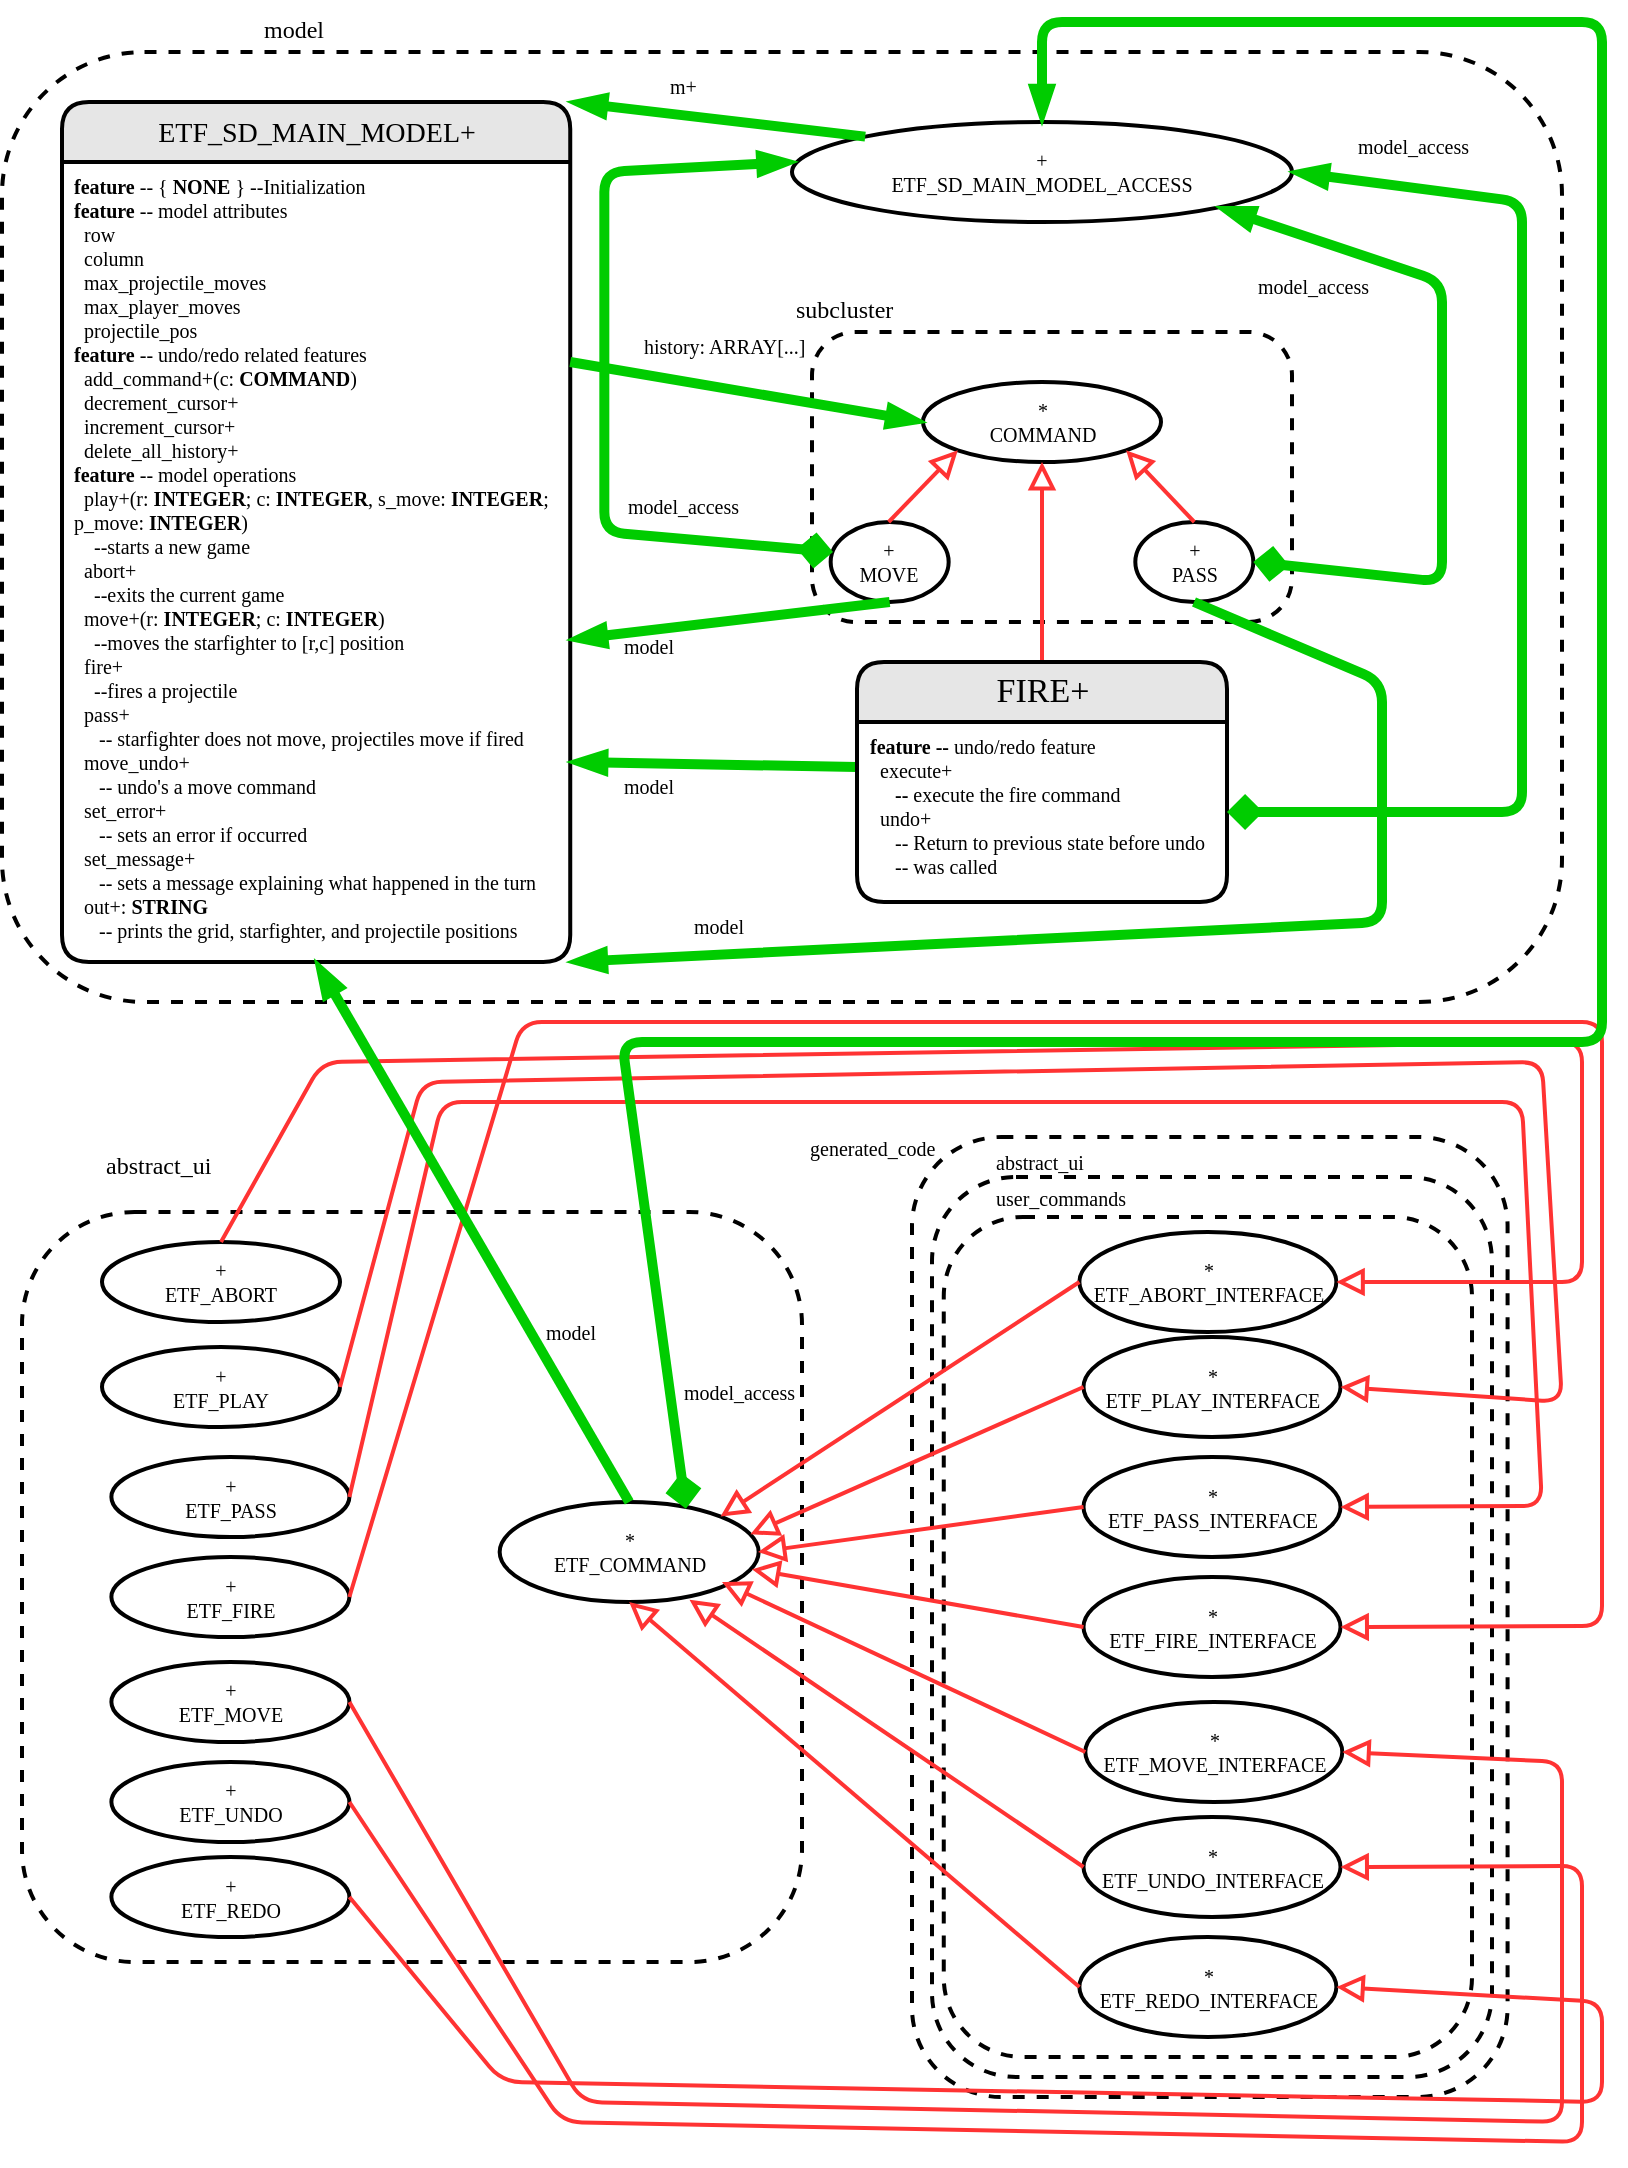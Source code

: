 <mxfile version="13.9.1" type="device"><diagram id="R9A3FTlFRfkpShbWc4T2" name="Page-1"><mxGraphModel dx="2044" dy="866" grid="1" gridSize="10" guides="1" tooltips="1" connect="1" arrows="1" fold="1" page="1" pageScale="1" pageWidth="850" pageHeight="1100" math="0" shadow="0"><root><mxCell id="0"/><mxCell id="1" parent="0"/><mxCell id="V9C-ELiQZpb1FgGehEXT-1" value="" style="rounded=1;whiteSpace=wrap;html=1;fontSize=10;dashed=1;strokeWidth=2;" parent="1" vertex="1"><mxGeometry x="30" y="35" width="780" height="475" as="geometry"/></mxCell><mxCell id="V9C-ELiQZpb1FgGehEXT-2" value="model" style="text;html=1;fontSize=12;fontFamily=Verdena;" parent="1" vertex="1"><mxGeometry x="159.247" y="10" width="70" height="25" as="geometry"/></mxCell><mxCell id="V9C-ELiQZpb1FgGehEXT-3" value="" style="rounded=1;whiteSpace=wrap;html=1;fontSize=10;dashed=1;strokeWidth=2;" parent="1" vertex="1"><mxGeometry x="40" y="615" width="390" height="375" as="geometry"/></mxCell><mxCell id="V9C-ELiQZpb1FgGehEXT-4" value="abstract_ui" style="text;html=1;fontSize=12;fontFamily=Verdena;" parent="1" vertex="1"><mxGeometry x="79.997" y="577.5" width="70" height="25" as="geometry"/></mxCell><mxCell id="m0fux7LGVr1htodBdYTb-2" value="*&lt;br&gt;ETF_COMMAND" style="ellipse;whiteSpace=wrap;html=1;rounded=1;fontSize=10;fontFamily=Verdena;strokeWidth=2;" parent="1" vertex="1"><mxGeometry x="278.83" y="760" width="129.5" height="50" as="geometry"/></mxCell><mxCell id="m0fux7LGVr1htodBdYTb-3" value="+&lt;br&gt;ETF_PASS" style="ellipse;whiteSpace=wrap;html=1;rounded=1;fontSize=10;fontFamily=Verdena;strokeWidth=2;" parent="1" vertex="1"><mxGeometry x="84.69" y="737.5" width="119" height="40" as="geometry"/></mxCell><mxCell id="m0fux7LGVr1htodBdYTb-4" value="+&lt;br&gt;ETF_FIRE" style="ellipse;whiteSpace=wrap;html=1;rounded=1;fontSize=10;fontFamily=Verdena;strokeWidth=2;" parent="1" vertex="1"><mxGeometry x="84.69" y="787.5" width="119" height="40" as="geometry"/></mxCell><mxCell id="m0fux7LGVr1htodBdYTb-5" value="+&lt;br&gt;ETF_MOVE" style="ellipse;whiteSpace=wrap;html=1;rounded=1;fontSize=10;fontFamily=Verdena;strokeWidth=2;" parent="1" vertex="1"><mxGeometry x="84.69" y="840" width="119" height="40" as="geometry"/></mxCell><mxCell id="m0fux7LGVr1htodBdYTb-6" value="+&lt;br&gt;ETF_PLAY" style="ellipse;whiteSpace=wrap;html=1;rounded=1;fontSize=10;fontFamily=Verdena;strokeWidth=2;" parent="1" vertex="1"><mxGeometry x="80.0" y="682.5" width="119" height="40" as="geometry"/></mxCell><mxCell id="m0fux7LGVr1htodBdYTb-7" value="+&lt;br&gt;ETF_ABORT" style="ellipse;whiteSpace=wrap;html=1;rounded=1;fontSize=10;fontFamily=Verdena;strokeWidth=2;" parent="1" vertex="1"><mxGeometry x="80" y="630" width="119" height="40" as="geometry"/></mxCell><mxCell id="m0fux7LGVr1htodBdYTb-29" value="+&lt;br&gt;ETF_SD_MAIN_MODEL_ACCESS" style="ellipse;whiteSpace=wrap;html=1;rounded=1;fontSize=10;fontFamily=Verdena;strokeWidth=2;" parent="1" vertex="1"><mxGeometry x="425.0" y="70" width="250" height="50" as="geometry"/></mxCell><mxCell id="m0fux7LGVr1htodBdYTb-30" value="&lt;font style=&quot;font-size: 14px&quot;&gt;ETF_SD_MAIN_MODEL+&lt;/font&gt;" style="swimlane;html=1;childLayout=stackLayout;horizontal=1;startSize=30;horizontalStack=0;fillColor=#E6E6E6;fontColor=#000000;rounded=1;fontSize=17;fontStyle=0;strokeWidth=2;resizeParent=0;resizeLast=1;shadow=0;dashed=0;align=center;fontFamily=Verdena;" parent="1" vertex="1"><mxGeometry x="60" y="60" width="254.12" height="430" as="geometry"/></mxCell><mxCell id="m0fux7LGVr1htodBdYTb-31" value="&lt;b&gt;feature&lt;/b&gt; -- { &lt;b&gt;NONE&lt;/b&gt; } --Initialization&lt;br&gt;&lt;b&gt;feature&lt;/b&gt; -- model attributes&lt;br&gt;&amp;nbsp; row&lt;br&gt;&amp;nbsp; column&lt;br&gt;&amp;nbsp; max_projectile_moves&lt;br&gt;&amp;nbsp; max_player_moves&lt;br&gt;&amp;nbsp; projectile_pos&lt;br&gt;&lt;b&gt;feature&lt;/b&gt; -- undo/redo related features&lt;br&gt;&amp;nbsp; add_command+(c: &lt;b&gt;COMMAND&lt;/b&gt;)&lt;br&gt;&amp;nbsp; decrement_cursor+&lt;br&gt;&amp;nbsp; increment_cursor+&lt;br&gt;&amp;nbsp; delete_all_history+&lt;br&gt;&lt;b&gt;feature&lt;/b&gt; -- model operations&lt;br&gt;&amp;nbsp; play+(r: &lt;b&gt;INTEGER&lt;/b&gt;; c: &lt;b&gt;INTEGER&lt;/b&gt;, s_move: &lt;b&gt;INTEGER&lt;/b&gt;; p_move: &lt;b&gt;INTEGER&lt;/b&gt;)&lt;br&gt;&amp;nbsp; &amp;nbsp; --starts a new game&lt;br&gt;&amp;nbsp; abort+&amp;nbsp;&lt;br&gt;&amp;nbsp; &amp;nbsp; --exits the current game&lt;br&gt;&amp;nbsp; move+(r: &lt;b&gt;INTEGER&lt;/b&gt;; c: &lt;b&gt;INTEGER&lt;/b&gt;)&lt;br&gt;&amp;nbsp; &amp;nbsp; --moves the starfighter to [r,c] position&lt;br&gt;&amp;nbsp; fire+&lt;br&gt;&amp;nbsp; &amp;nbsp; --fires a projectile&lt;br&gt;&amp;nbsp; pass+&lt;br&gt;&amp;nbsp; &amp;nbsp; &amp;nbsp;-- starfighter does not move, projectiles move if fired&lt;br&gt;&amp;nbsp; move_undo+&lt;br&gt;&amp;nbsp; &amp;nbsp; &amp;nbsp;-- undo's a move command&lt;br&gt;&amp;nbsp; set_error+&lt;br&gt;&amp;nbsp; &amp;nbsp; &amp;nbsp;-- sets an error if occurred&lt;br&gt;&amp;nbsp; set_message+&lt;br&gt;&amp;nbsp; &amp;nbsp; &amp;nbsp;-- sets a message explaining what happened in the turn&lt;br&gt;&amp;nbsp; out+: &lt;b&gt;STRING&lt;/b&gt;&lt;br&gt;&amp;nbsp; &amp;nbsp; &amp;nbsp;-- prints the grid, starfighter, and projectile positions" style="whiteSpace=wrap;html=1;align=left;strokeColor=none;fillColor=none;spacingLeft=4;fontSize=10;verticalAlign=top;resizable=0;rotatable=0;part=1;fontFamily=Verdena;" parent="m0fux7LGVr1htodBdYTb-30" vertex="1"><mxGeometry y="30" width="254.12" height="400" as="geometry"/></mxCell><mxCell id="awIWrvkbxe2_S8IBNcu9-1" value="" style="rounded=1;whiteSpace=wrap;html=1;fontSize=10;dashed=1;strokeWidth=2;" parent="1" vertex="1"><mxGeometry x="435" y="175" width="240" height="145" as="geometry"/></mxCell><mxCell id="awIWrvkbxe2_S8IBNcu9-2" value="&lt;span style=&quot;font-size: 12px&quot;&gt;subcluster&lt;/span&gt;" style="text;html=1;fontSize=10;fontFamily=Verdena;" parent="1" vertex="1"><mxGeometry x="424.997" y="150" width="70" height="25" as="geometry"/></mxCell><mxCell id="bXgk-EsyKpabEpJNCIuS-1" value="" style="rounded=1;whiteSpace=wrap;html=1;fontSize=10;dashed=1;strokeWidth=2;" parent="1" vertex="1"><mxGeometry x="485" y="577.5" width="297.79" height="480" as="geometry"/></mxCell><mxCell id="bXgk-EsyKpabEpJNCIuS-2" value="generated_code" style="text;html=1;fontSize=10;fontFamily=Verdena;" parent="1" vertex="1"><mxGeometry x="431.657" y="570.5" width="70" height="25" as="geometry"/></mxCell><mxCell id="bXgk-EsyKpabEpJNCIuS-3" value="" style="rounded=1;whiteSpace=wrap;html=1;fontSize=10;dashed=1;strokeWidth=2;" parent="1" vertex="1"><mxGeometry x="495" y="597.5" width="280" height="450" as="geometry"/></mxCell><mxCell id="bXgk-EsyKpabEpJNCIuS-4" value="abstract_ui" style="text;html=1;fontSize=10;fontFamily=Verdena;" parent="1" vertex="1"><mxGeometry x="524.997" y="577.5" width="70" height="25" as="geometry"/></mxCell><mxCell id="bXgk-EsyKpabEpJNCIuS-5" value="" style="rounded=1;whiteSpace=wrap;html=1;fontSize=10;dashed=1;strokeWidth=2;" parent="1" vertex="1"><mxGeometry x="500.88" y="617.5" width="264.12" height="420" as="geometry"/></mxCell><mxCell id="bXgk-EsyKpabEpJNCIuS-6" value="user_commands" style="text;html=1;fontSize=10;fontFamily=Verdena;" parent="1" vertex="1"><mxGeometry x="524.997" y="595.5" width="70" height="25" as="geometry"/></mxCell><mxCell id="m0fux7LGVr1htodBdYTb-13" value="*&lt;br&gt;ETF_PLAY_INTERFACE" style="ellipse;whiteSpace=wrap;html=1;rounded=1;fontSize=10;fontFamily=Verdena;strokeWidth=2;" parent="1" vertex="1"><mxGeometry x="570.75" y="677.5" width="128.5" height="50" as="geometry"/></mxCell><mxCell id="m0fux7LGVr1htodBdYTb-14" value="*&lt;br&gt;ETF_PASS_INTERFACE" style="ellipse;whiteSpace=wrap;html=1;rounded=1;fontSize=10;fontFamily=Verdena;strokeWidth=2;" parent="1" vertex="1"><mxGeometry x="570.75" y="737.5" width="128.5" height="50" as="geometry"/></mxCell><mxCell id="m0fux7LGVr1htodBdYTb-15" value="*&lt;br&gt;ETF_FIRE_INTERFACE" style="ellipse;whiteSpace=wrap;html=1;rounded=1;fontSize=10;fontFamily=Verdena;strokeWidth=2;" parent="1" vertex="1"><mxGeometry x="570.75" y="797.5" width="128.5" height="50" as="geometry"/></mxCell><mxCell id="m0fux7LGVr1htodBdYTb-16" value="*&lt;br&gt;ETF_MOVE_INTERFACE" style="ellipse;whiteSpace=wrap;html=1;rounded=1;fontSize=10;fontFamily=Verdena;strokeWidth=2;" parent="1" vertex="1"><mxGeometry x="571.66" y="860" width="128.5" height="50" as="geometry"/></mxCell><mxCell id="m0fux7LGVr1htodBdYTb-17" value="*&lt;br&gt;ETF_ABORT_INTERFACE" style="ellipse;whiteSpace=wrap;html=1;rounded=1;fontSize=10;fontFamily=Verdena;strokeWidth=2;" parent="1" vertex="1"><mxGeometry x="568.69" y="625" width="128.5" height="50" as="geometry"/></mxCell><mxCell id="bXgk-EsyKpabEpJNCIuS-18" value="+&lt;br&gt;ETF_UNDO" style="ellipse;whiteSpace=wrap;html=1;rounded=1;fontSize=10;fontFamily=Verdena;strokeWidth=2;" parent="1" vertex="1"><mxGeometry x="84.69" y="890" width="119" height="40" as="geometry"/></mxCell><mxCell id="bXgk-EsyKpabEpJNCIuS-19" value="+&lt;br&gt;ETF_REDO" style="ellipse;whiteSpace=wrap;html=1;rounded=1;fontSize=10;fontFamily=Verdena;strokeWidth=2;" parent="1" vertex="1"><mxGeometry x="84.69" y="937.5" width="119" height="40" as="geometry"/></mxCell><mxCell id="bXgk-EsyKpabEpJNCIuS-22" value="*&lt;br&gt;ETF_UNDO_INTERFACE" style="ellipse;whiteSpace=wrap;html=1;rounded=1;fontSize=10;fontFamily=Verdena;strokeWidth=2;" parent="1" vertex="1"><mxGeometry x="570.75" y="917.5" width="128.5" height="50" as="geometry"/></mxCell><mxCell id="bXgk-EsyKpabEpJNCIuS-25" value="*&lt;br&gt;ETF_REDO_INTERFACE" style="ellipse;whiteSpace=wrap;html=1;rounded=1;fontSize=10;fontFamily=Verdena;strokeWidth=2;" parent="1" vertex="1"><mxGeometry x="568.69" y="977.5" width="128.5" height="50" as="geometry"/></mxCell><mxCell id="pKTRzrPi6Qyf24ota65P-1" value="*&lt;br&gt;COMMAND" style="ellipse;whiteSpace=wrap;html=1;rounded=1;fontSize=10;fontFamily=Verdena;strokeWidth=2;" vertex="1" parent="1"><mxGeometry x="490.5" y="200" width="119" height="40" as="geometry"/></mxCell><mxCell id="pKTRzrPi6Qyf24ota65P-3" value="+&lt;br&gt;PASS" style="ellipse;whiteSpace=wrap;html=1;rounded=1;fontSize=10;fontFamily=Verdena;strokeWidth=2;" vertex="1" parent="1"><mxGeometry x="596.66" y="270" width="59" height="40" as="geometry"/></mxCell><mxCell id="pKTRzrPi6Qyf24ota65P-4" value="+&lt;br&gt;MOVE" style="ellipse;whiteSpace=wrap;html=1;rounded=1;fontSize=10;fontFamily=Verdena;strokeWidth=2;" vertex="1" parent="1"><mxGeometry x="444.33" y="270" width="59" height="40" as="geometry"/></mxCell><mxCell id="pKTRzrPi6Qyf24ota65P-6" value="" style="endArrow=block;html=1;strokeColor=#FF3333;strokeWidth=2;endFill=0;endSize=9;entryX=0;entryY=1;entryDx=0;entryDy=0;" edge="1" parent="1" target="pKTRzrPi6Qyf24ota65P-1"><mxGeometry width="50" height="50" relative="1" as="geometry"><mxPoint x="473.33" y="270" as="sourcePoint"/><mxPoint x="473.33" y="210" as="targetPoint"/></mxGeometry></mxCell><mxCell id="pKTRzrPi6Qyf24ota65P-7" value="" style="endArrow=block;html=1;strokeColor=#FF3333;strokeWidth=2;endFill=0;endSize=9;entryX=0.5;entryY=1;entryDx=0;entryDy=0;exitX=0.5;exitY=0;exitDx=0;exitDy=0;" edge="1" parent="1" source="pKTRzrPi6Qyf24ota65P-52" target="pKTRzrPi6Qyf24ota65P-1"><mxGeometry width="50" height="50" relative="1" as="geometry"><mxPoint x="465" y="340" as="sourcePoint"/><mxPoint x="440" y="210" as="targetPoint"/></mxGeometry></mxCell><mxCell id="pKTRzrPi6Qyf24ota65P-8" value="" style="endArrow=block;html=1;strokeColor=#FF3333;strokeWidth=2;endFill=0;endSize=9;entryX=1;entryY=1;entryDx=0;entryDy=0;exitX=0.5;exitY=0;exitDx=0;exitDy=0;" edge="1" parent="1" source="pKTRzrPi6Qyf24ota65P-3" target="pKTRzrPi6Qyf24ota65P-1"><mxGeometry width="50" height="50" relative="1" as="geometry"><mxPoint x="635" y="270" as="sourcePoint"/><mxPoint x="635" y="210" as="targetPoint"/></mxGeometry></mxCell><mxCell id="pKTRzrPi6Qyf24ota65P-14" value="" style="endArrow=block;html=1;strokeColor=#FF3333;strokeWidth=2;endFill=0;endSize=9;exitX=0.5;exitY=0;exitDx=0;exitDy=0;entryX=1;entryY=0.5;entryDx=0;entryDy=0;" edge="1" parent="1" source="m0fux7LGVr1htodBdYTb-7" target="m0fux7LGVr1htodBdYTb-17"><mxGeometry width="50" height="50" relative="1" as="geometry"><mxPoint x="200" y="600" as="sourcePoint"/><mxPoint x="820" y="660" as="targetPoint"/><Array as="points"><mxPoint x="190" y="540"/><mxPoint x="820" y="530"/><mxPoint x="820" y="650"/></Array></mxGeometry></mxCell><mxCell id="pKTRzrPi6Qyf24ota65P-16" value="" style="endArrow=block;html=1;strokeColor=#FF3333;strokeWidth=2;endFill=0;endSize=9;exitX=1;exitY=0.5;exitDx=0;exitDy=0;entryX=1;entryY=0.5;entryDx=0;entryDy=0;" edge="1" parent="1" source="m0fux7LGVr1htodBdYTb-6" target="m0fux7LGVr1htodBdYTb-13"><mxGeometry width="50" height="50" relative="1" as="geometry"><mxPoint x="50" y="600" as="sourcePoint"/><mxPoint x="800" y="750" as="targetPoint"/><Array as="points"><mxPoint x="240" y="550"/><mxPoint x="800" y="540"/><mxPoint x="810" y="710"/></Array></mxGeometry></mxCell><mxCell id="pKTRzrPi6Qyf24ota65P-17" value="" style="endArrow=block;html=1;strokeColor=#FF3333;strokeWidth=2;endFill=0;endSize=9;exitX=1;exitY=0.5;exitDx=0;exitDy=0;entryX=1;entryY=0.5;entryDx=0;entryDy=0;" edge="1" parent="1" source="m0fux7LGVr1htodBdYTb-3" target="m0fux7LGVr1htodBdYTb-14"><mxGeometry width="50" height="50" relative="1" as="geometry"><mxPoint x="400" y="630" as="sourcePoint"/><mxPoint x="800" y="800" as="targetPoint"/><Array as="points"><mxPoint x="250" y="560"/><mxPoint x="790" y="560"/><mxPoint x="800" y="762"/></Array></mxGeometry></mxCell><mxCell id="pKTRzrPi6Qyf24ota65P-18" value="" style="endArrow=block;html=1;strokeColor=#FF3333;strokeWidth=2;endFill=0;endSize=9;exitX=1;exitY=0.5;exitDx=0;exitDy=0;entryX=1;entryY=0.5;entryDx=0;entryDy=0;" edge="1" parent="1" source="m0fux7LGVr1htodBdYTb-4" target="m0fux7LGVr1htodBdYTb-15"><mxGeometry width="50" height="50" relative="1" as="geometry"><mxPoint x="260" y="800" as="sourcePoint"/><mxPoint x="810" y="880" as="targetPoint"/><Array as="points"><mxPoint x="290" y="520"/><mxPoint x="830" y="520"/><mxPoint x="830" y="822"/></Array></mxGeometry></mxCell><mxCell id="pKTRzrPi6Qyf24ota65P-19" value="" style="endArrow=block;html=1;strokeColor=#FF3333;strokeWidth=2;endFill=0;endSize=9;exitX=1;exitY=0.5;exitDx=0;exitDy=0;entryX=1;entryY=0.5;entryDx=0;entryDy=0;" edge="1" parent="1" source="m0fux7LGVr1htodBdYTb-5" target="m0fux7LGVr1htodBdYTb-16"><mxGeometry width="50" height="50" relative="1" as="geometry"><mxPoint x="290" y="900" as="sourcePoint"/><mxPoint x="830" y="880" as="targetPoint"/><Array as="points"><mxPoint x="320" y="1060"/><mxPoint x="810" y="1070"/><mxPoint x="810" y="890"/></Array></mxGeometry></mxCell><mxCell id="pKTRzrPi6Qyf24ota65P-20" value="" style="endArrow=block;html=1;strokeColor=#FF3333;strokeWidth=2;endFill=0;endSize=9;exitX=1;exitY=0.5;exitDx=0;exitDy=0;entryX=1;entryY=0.5;entryDx=0;entryDy=0;" edge="1" parent="1" source="bXgk-EsyKpabEpJNCIuS-18" target="bXgk-EsyKpabEpJNCIuS-22"><mxGeometry width="50" height="50" relative="1" as="geometry"><mxPoint x="240" y="1080" as="sourcePoint"/><mxPoint x="820" y="920" as="targetPoint"/><Array as="points"><mxPoint x="310" y="1070"/><mxPoint x="820" y="1080"/><mxPoint x="820" y="942"/></Array></mxGeometry></mxCell><mxCell id="pKTRzrPi6Qyf24ota65P-21" value="" style="endArrow=block;html=1;strokeColor=#FF3333;strokeWidth=2;endFill=0;endSize=9;exitX=1;exitY=0.5;exitDx=0;exitDy=0;entryX=1;entryY=0.5;entryDx=0;entryDy=0;" edge="1" parent="1" source="bXgk-EsyKpabEpJNCIuS-19" target="bXgk-EsyKpabEpJNCIuS-25"><mxGeometry width="50" height="50" relative="1" as="geometry"><mxPoint x="230" y="1060" as="sourcePoint"/><mxPoint x="830" y="990" as="targetPoint"/><Array as="points"><mxPoint x="280" y="1050"/><mxPoint x="830" y="1060"/><mxPoint x="830" y="1010"/></Array></mxGeometry></mxCell><mxCell id="pKTRzrPi6Qyf24ota65P-22" value="" style="endArrow=block;html=1;strokeColor=#FF3333;strokeWidth=2;endFill=0;endSize=9;exitX=0;exitY=0.5;exitDx=0;exitDy=0;entryX=1;entryY=0;entryDx=0;entryDy=0;" edge="1" parent="1" source="m0fux7LGVr1htodBdYTb-17" target="m0fux7LGVr1htodBdYTb-2"><mxGeometry width="50" height="50" relative="1" as="geometry"><mxPoint x="460" y="780" as="sourcePoint"/><mxPoint x="460" y="720" as="targetPoint"/></mxGeometry></mxCell><mxCell id="pKTRzrPi6Qyf24ota65P-23" value="" style="endArrow=block;html=1;strokeColor=#FF3333;strokeWidth=2;endFill=0;endSize=9;entryX=0.968;entryY=0.323;entryDx=0;entryDy=0;exitX=0;exitY=0.5;exitDx=0;exitDy=0;entryPerimeter=0;" edge="1" parent="1" source="m0fux7LGVr1htodBdYTb-13" target="m0fux7LGVr1htodBdYTb-2"><mxGeometry width="50" height="50" relative="1" as="geometry"><mxPoint x="540" y="790" as="sourcePoint"/><mxPoint x="540" y="730" as="targetPoint"/></mxGeometry></mxCell><mxCell id="pKTRzrPi6Qyf24ota65P-24" value="" style="endArrow=block;html=1;strokeColor=#FF3333;strokeWidth=2;endFill=0;endSize=9;exitX=0;exitY=0.5;exitDx=0;exitDy=0;" edge="1" parent="1" source="m0fux7LGVr1htodBdYTb-14"><mxGeometry width="50" height="50" relative="1" as="geometry"><mxPoint x="550" y="820" as="sourcePoint"/><mxPoint x="408" y="785" as="targetPoint"/></mxGeometry></mxCell><mxCell id="pKTRzrPi6Qyf24ota65P-25" value="" style="endArrow=block;html=1;strokeColor=#FF3333;strokeWidth=2;endFill=0;endSize=9;exitX=0;exitY=0.5;exitDx=0;exitDy=0;entryX=0.974;entryY=0.673;entryDx=0;entryDy=0;entryPerimeter=0;" edge="1" parent="1" source="m0fux7LGVr1htodBdYTb-15" target="m0fux7LGVr1htodBdYTb-2"><mxGeometry width="50" height="50" relative="1" as="geometry"><mxPoint x="520" y="850" as="sourcePoint"/><mxPoint x="520" y="790" as="targetPoint"/></mxGeometry></mxCell><mxCell id="pKTRzrPi6Qyf24ota65P-26" value="" style="endArrow=block;html=1;strokeColor=#FF3333;strokeWidth=2;endFill=0;endSize=9;exitX=0;exitY=0.5;exitDx=0;exitDy=0;" edge="1" parent="1" source="m0fux7LGVr1htodBdYTb-16"><mxGeometry width="50" height="50" relative="1" as="geometry"><mxPoint x="520" y="910" as="sourcePoint"/><mxPoint x="390" y="800" as="targetPoint"/></mxGeometry></mxCell><mxCell id="pKTRzrPi6Qyf24ota65P-27" value="" style="endArrow=block;html=1;strokeColor=#FF3333;strokeWidth=2;endFill=0;endSize=9;exitX=0;exitY=0.5;exitDx=0;exitDy=0;entryX=0.733;entryY=0.978;entryDx=0;entryDy=0;entryPerimeter=0;" edge="1" parent="1" source="bXgk-EsyKpabEpJNCIuS-22" target="m0fux7LGVr1htodBdYTb-2"><mxGeometry width="50" height="50" relative="1" as="geometry"><mxPoint x="520" y="950" as="sourcePoint"/><mxPoint x="520" y="890" as="targetPoint"/></mxGeometry></mxCell><mxCell id="pKTRzrPi6Qyf24ota65P-28" value="" style="endArrow=block;html=1;strokeColor=#FF3333;strokeWidth=2;endFill=0;endSize=9;exitX=0;exitY=0.5;exitDx=0;exitDy=0;entryX=0.5;entryY=1;entryDx=0;entryDy=0;" edge="1" parent="1" source="bXgk-EsyKpabEpJNCIuS-25" target="m0fux7LGVr1htodBdYTb-2"><mxGeometry width="50" height="50" relative="1" as="geometry"><mxPoint x="520" y="980" as="sourcePoint"/><mxPoint x="520" y="920" as="targetPoint"/></mxGeometry></mxCell><mxCell id="pKTRzrPi6Qyf24ota65P-29" value="" style="endArrow=blockThin;html=1;strokeColor=#00CC00;strokeWidth=5;endFill=1;entryX=0.5;entryY=1;entryDx=0;entryDy=0;exitX=0.5;exitY=0;exitDx=0;exitDy=0;" edge="1" parent="1" source="m0fux7LGVr1htodBdYTb-2" target="m0fux7LGVr1htodBdYTb-31"><mxGeometry width="50" height="50" relative="1" as="geometry"><mxPoint x="300" y="695" as="sourcePoint"/><mxPoint x="440" y="695" as="targetPoint"/></mxGeometry></mxCell><mxCell id="pKTRzrPi6Qyf24ota65P-30" value="model" style="text;html=1;fontSize=10;fontFamily=Verdena;" vertex="1" parent="1"><mxGeometry x="300" y="662.5" width="31.17" height="20" as="geometry"/></mxCell><mxCell id="pKTRzrPi6Qyf24ota65P-32" value="" style="endArrow=blockThin;html=1;strokeColor=#00CC00;strokeWidth=5;endFill=1;exitX=0.5;exitY=1;exitDx=0;exitDy=0;entryX=1;entryY=0.597;entryDx=0;entryDy=0;entryPerimeter=0;" edge="1" parent="1" source="pKTRzrPi6Qyf24ota65P-4" target="m0fux7LGVr1htodBdYTb-31"><mxGeometry width="50" height="50" relative="1" as="geometry"><mxPoint x="501" y="375" as="sourcePoint"/><mxPoint x="310" y="375" as="targetPoint"/><Array as="points"/></mxGeometry></mxCell><mxCell id="pKTRzrPi6Qyf24ota65P-33" value="model" style="text;html=1;fontSize=10;fontFamily=Verdena;" vertex="1" parent="1"><mxGeometry x="339.33" y="390" width="34.5" height="20" as="geometry"/></mxCell><mxCell id="pKTRzrPi6Qyf24ota65P-35" value="" style="endArrow=blockThin;html=1;strokeColor=#00CC00;strokeWidth=5;endFill=1;entryX=1;entryY=0.75;entryDx=0;entryDy=0;exitX=0;exitY=0.25;exitDx=0;exitDy=0;" edge="1" parent="1" source="pKTRzrPi6Qyf24ota65P-53" target="m0fux7LGVr1htodBdYTb-31"><mxGeometry width="50" height="50" relative="1" as="geometry"><mxPoint x="465" y="460" as="sourcePoint"/><mxPoint x="313" y="395" as="targetPoint"/><Array as="points"/></mxGeometry></mxCell><mxCell id="pKTRzrPi6Qyf24ota65P-36" value="" style="endArrow=blockThin;html=1;strokeColor=#00CC00;strokeWidth=5;endFill=1;" edge="1" parent="1"><mxGeometry width="50" height="50" relative="1" as="geometry"><mxPoint x="626" y="310" as="sourcePoint"/><mxPoint x="314" y="490" as="targetPoint"/><Array as="points"><mxPoint x="720" y="350"/><mxPoint x="720" y="470"/></Array></mxGeometry></mxCell><mxCell id="pKTRzrPi6Qyf24ota65P-37" value="model" style="text;html=1;fontSize=10;fontFamily=Verdena;" vertex="1" parent="1"><mxGeometry x="339.33" y="320" width="34.5" height="20" as="geometry"/></mxCell><mxCell id="pKTRzrPi6Qyf24ota65P-38" value="model" style="text;html=1;fontSize=10;fontFamily=Verdena;" vertex="1" parent="1"><mxGeometry x="373.83" y="460" width="34.5" height="20" as="geometry"/></mxCell><mxCell id="pKTRzrPi6Qyf24ota65P-40" value="history: ARRAY[...]" style="text;html=1;fontSize=10;fontFamily=Verdena;" vertex="1" parent="1"><mxGeometry x="349.08" y="170" width="84" height="20" as="geometry"/></mxCell><mxCell id="pKTRzrPi6Qyf24ota65P-39" value="" style="endArrow=blockThin;html=1;strokeColor=#00CC00;strokeWidth=5;endFill=1;entryX=0;entryY=0.5;entryDx=0;entryDy=0;exitX=1;exitY=0.25;exitDx=0;exitDy=0;" edge="1" parent="1" source="m0fux7LGVr1htodBdYTb-31" target="pKTRzrPi6Qyf24ota65P-1"><mxGeometry width="50" height="50" relative="1" as="geometry"><mxPoint x="601.16" y="155" as="sourcePoint"/><mxPoint x="461.16" y="155" as="targetPoint"/></mxGeometry></mxCell><mxCell id="pKTRzrPi6Qyf24ota65P-43" value="m+" style="text;html=1;fontSize=10;fontFamily=Verdena;" vertex="1" parent="1"><mxGeometry x="361.5" y="40" width="18.5" height="20" as="geometry"/></mxCell><mxCell id="pKTRzrPi6Qyf24ota65P-46" value="model_access" style="text;html=1;fontSize=10;fontFamily=Verdena;" vertex="1" parent="1"><mxGeometry x="341.0" y="250" width="62" height="20" as="geometry"/></mxCell><mxCell id="pKTRzrPi6Qyf24ota65P-50" value="model_access" style="text;html=1;fontSize=10;fontFamily=Verdena;" vertex="1" parent="1"><mxGeometry x="705.75" y="70" width="84" height="20" as="geometry"/></mxCell><mxCell id="pKTRzrPi6Qyf24ota65P-51" value="model_access" style="text;html=1;fontSize=10;fontFamily=Verdena;" vertex="1" parent="1"><mxGeometry x="655.66" y="140" width="62.83" height="20" as="geometry"/></mxCell><mxCell id="pKTRzrPi6Qyf24ota65P-52" value="FIRE+" style="swimlane;html=1;childLayout=stackLayout;horizontal=1;startSize=30;horizontalStack=0;fillColor=#E6E6E6;fontColor=#000000;rounded=1;fontSize=17;fontStyle=0;strokeWidth=2;resizeParent=0;resizeLast=1;shadow=0;dashed=0;align=center;fontFamily=Verdena;" vertex="1" parent="1"><mxGeometry x="457.5" y="340" width="185" height="120" as="geometry"/></mxCell><mxCell id="pKTRzrPi6Qyf24ota65P-53" value="&lt;b&gt;feature -- &lt;/b&gt;undo/redo feature&lt;br&gt;&amp;nbsp; execute+&amp;nbsp;&lt;br&gt;&lt;b&gt;&amp;nbsp; &amp;nbsp; &amp;nbsp;--&lt;/b&gt; execute the fire command&lt;br&gt;&amp;nbsp; undo+&lt;br&gt;&amp;nbsp; &amp;nbsp; &amp;nbsp;-- Return to previous state before undo&amp;nbsp; &amp;nbsp; &amp;nbsp; &amp;nbsp; &amp;nbsp;-- was called" style="whiteSpace=wrap;html=1;align=left;strokeColor=none;fillColor=none;spacingLeft=4;fontSize=10;verticalAlign=top;resizable=0;rotatable=0;part=1;fontFamily=Verdena;" vertex="1" parent="pKTRzrPi6Qyf24ota65P-52"><mxGeometry y="30" width="185" height="90" as="geometry"/></mxCell><mxCell id="pKTRzrPi6Qyf24ota65P-56" value="" style="endArrow=blockThin;html=1;strokeColor=#00CC00;strokeWidth=5;endFill=1;entryX=1;entryY=0;entryDx=0;entryDy=0;exitX=0;exitY=0;exitDx=0;exitDy=0;" edge="1" parent="1" source="m0fux7LGVr1htodBdYTb-29" target="m0fux7LGVr1htodBdYTb-30"><mxGeometry width="50" height="50" relative="1" as="geometry"><mxPoint x="525" y="70" as="sourcePoint"/><mxPoint x="665" y="70" as="targetPoint"/></mxGeometry></mxCell><mxCell id="pKTRzrPi6Qyf24ota65P-60" value="" style="endArrow=blockThin;html=1;strokeColor=#00CC00;strokeWidth=5;endFill=1;startArrow=diamond;startFill=1;exitX=0.719;exitY=0.067;exitDx=0;exitDy=0;entryX=0.5;entryY=0;entryDx=0;entryDy=0;exitPerimeter=0;" edge="1" parent="1" source="m0fux7LGVr1htodBdYTb-2" target="m0fux7LGVr1htodBdYTb-29"><mxGeometry width="50" height="50" relative="1" as="geometry"><mxPoint x="374" y="655" as="sourcePoint"/><mxPoint x="550" y="20" as="targetPoint"/><Array as="points"><mxPoint x="340" y="530"/><mxPoint x="830" y="530"/><mxPoint x="830" y="20"/><mxPoint x="550" y="20"/></Array></mxGeometry></mxCell><mxCell id="pKTRzrPi6Qyf24ota65P-62" value="model_access" style="text;html=1;fontSize=10;fontFamily=Verdena;" vertex="1" parent="1"><mxGeometry x="368.83" y="692.5" width="62.83" height="20" as="geometry"/></mxCell><mxCell id="pKTRzrPi6Qyf24ota65P-63" value="" style="endArrow=blockThin;html=1;strokeColor=#00CC00;strokeWidth=5;endFill=1;startArrow=diamond;startFill=1;entryX=0;entryY=0.5;entryDx=0;entryDy=0;exitX=0;exitY=0.5;exitDx=0;exitDy=0;" edge="1" parent="1"><mxGeometry width="50" height="50" relative="1" as="geometry"><mxPoint x="445.5" y="285" as="sourcePoint"/><mxPoint x="426.17" y="90" as="targetPoint"/><Array as="points"><mxPoint x="331.17" y="275"/><mxPoint x="331.17" y="95"/></Array></mxGeometry></mxCell><mxCell id="pKTRzrPi6Qyf24ota65P-65" value="" style="endArrow=blockThin;html=1;strokeColor=#00CC00;strokeWidth=5;endFill=1;startArrow=diamond;startFill=1;exitX=1;exitY=0.5;exitDx=0;exitDy=0;entryX=1;entryY=1;entryDx=0;entryDy=0;" edge="1" parent="1" source="pKTRzrPi6Qyf24ota65P-3" target="m0fux7LGVr1htodBdYTb-29"><mxGeometry width="50" height="50" relative="1" as="geometry"><mxPoint x="740" y="260" as="sourcePoint"/><mxPoint x="880" y="260" as="targetPoint"/><Array as="points"><mxPoint x="750" y="300"/><mxPoint x="750" y="150"/></Array></mxGeometry></mxCell><mxCell id="pKTRzrPi6Qyf24ota65P-67" value="" style="endArrow=blockThin;html=1;strokeColor=#00CC00;strokeWidth=5;endFill=1;startArrow=diamond;startFill=1;exitX=1;exitY=0.5;exitDx=0;exitDy=0;entryX=1;entryY=0.5;entryDx=0;entryDy=0;" edge="1" parent="1" source="pKTRzrPi6Qyf24ota65P-53" target="m0fux7LGVr1htodBdYTb-29"><mxGeometry width="50" height="50" relative="1" as="geometry"><mxPoint x="690" y="413" as="sourcePoint"/><mxPoint x="830" y="413" as="targetPoint"/><Array as="points"><mxPoint x="790" y="415"/><mxPoint x="790" y="110"/></Array></mxGeometry></mxCell></root></mxGraphModel></diagram></mxfile>